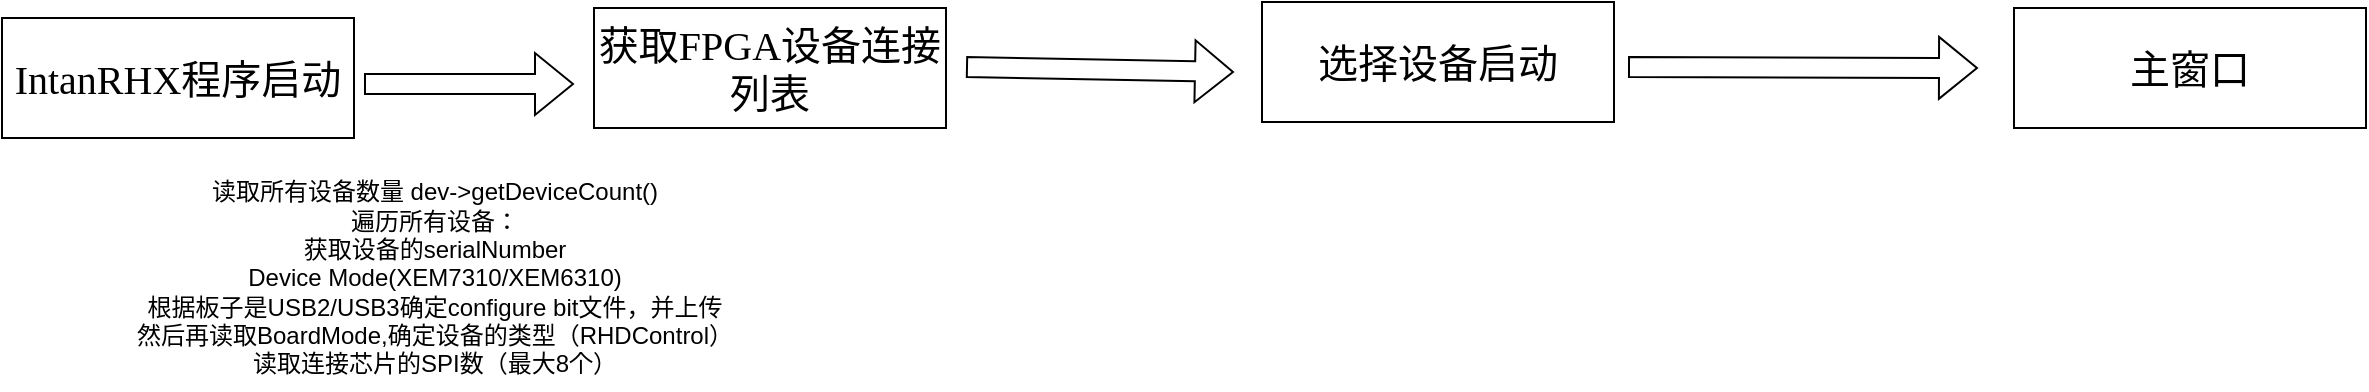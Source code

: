 <mxfile version="21.5.0" type="github">
  <diagram name="第 1 页" id="i18JGJ34kbMfS3A-ol3H">
    <mxGraphModel dx="1834" dy="700" grid="0" gridSize="10" guides="1" tooltips="1" connect="1" arrows="1" fold="1" page="0" pageScale="1" pageWidth="827" pageHeight="1169" math="0" shadow="0">
      <root>
        <mxCell id="0" />
        <mxCell id="1" parent="0" />
        <mxCell id="L6RwBhN4z3n0MRpypiLH-1" value="&lt;font face=&quot;宋体&quot; style=&quot;font-size: 20px;&quot;&gt;IntanRHX程序启动&lt;/font&gt;" style="rounded=0;whiteSpace=wrap;html=1;" vertex="1" parent="1">
          <mxGeometry x="-215" y="99" width="176" height="60" as="geometry" />
        </mxCell>
        <mxCell id="L6RwBhN4z3n0MRpypiLH-2" value="&lt;font face=&quot;宋体&quot; style=&quot;font-size: 20px;&quot;&gt;获取FPGA设备连接列表&lt;/font&gt;" style="rounded=0;whiteSpace=wrap;html=1;" vertex="1" parent="1">
          <mxGeometry x="81" y="94" width="176" height="60" as="geometry" />
        </mxCell>
        <mxCell id="L6RwBhN4z3n0MRpypiLH-3" value="&lt;font face=&quot;宋体&quot; style=&quot;font-size: 20px;&quot;&gt;选择设备启动&lt;/font&gt;" style="rounded=0;whiteSpace=wrap;html=1;" vertex="1" parent="1">
          <mxGeometry x="415" y="91" width="176" height="60" as="geometry" />
        </mxCell>
        <mxCell id="L6RwBhN4z3n0MRpypiLH-4" value="&lt;font face=&quot;宋体&quot;&gt;&lt;span style=&quot;font-size: 20px;&quot;&gt;主窗口&lt;/span&gt;&lt;/font&gt;" style="rounded=0;whiteSpace=wrap;html=1;" vertex="1" parent="1">
          <mxGeometry x="791" y="94" width="176" height="60" as="geometry" />
        </mxCell>
        <mxCell id="L6RwBhN4z3n0MRpypiLH-5" value="" style="shape=flexArrow;endArrow=classic;html=1;rounded=0;" edge="1" parent="1">
          <mxGeometry width="50" height="50" relative="1" as="geometry">
            <mxPoint x="-34" y="132" as="sourcePoint" />
            <mxPoint x="71" y="132" as="targetPoint" />
          </mxGeometry>
        </mxCell>
        <mxCell id="L6RwBhN4z3n0MRpypiLH-6" value="" style="shape=flexArrow;endArrow=classic;html=1;rounded=0;" edge="1" parent="1">
          <mxGeometry width="50" height="50" relative="1" as="geometry">
            <mxPoint x="267" y="123.5" as="sourcePoint" />
            <mxPoint x="401" y="126" as="targetPoint" />
          </mxGeometry>
        </mxCell>
        <mxCell id="L6RwBhN4z3n0MRpypiLH-7" value="" style="shape=flexArrow;endArrow=classic;html=1;rounded=0;" edge="1" parent="1">
          <mxGeometry width="50" height="50" relative="1" as="geometry">
            <mxPoint x="598" y="123.5" as="sourcePoint" />
            <mxPoint x="773" y="124" as="targetPoint" />
          </mxGeometry>
        </mxCell>
        <mxCell id="L6RwBhN4z3n0MRpypiLH-8" value="读取所有设备数量 dev-&amp;gt;getDeviceCount()&lt;br&gt;遍历所有设备：&lt;br&gt;获取设备的serialNumber&lt;br&gt;Device Mode(XEM7310/XEM6310)&lt;br&gt;根据板子是USB2/USB3确定configure bit文件，并上传&lt;br&gt;然后再读取BoardMode,确定设备的类型（RHDControl）&lt;br&gt;读取连接芯片的SPI数（最大8个）&lt;br&gt;" style="text;html=1;align=center;verticalAlign=middle;resizable=0;points=[];autosize=1;strokeColor=none;fillColor=none;" vertex="1" parent="1">
          <mxGeometry x="-157" y="172" width="316" height="113" as="geometry" />
        </mxCell>
      </root>
    </mxGraphModel>
  </diagram>
</mxfile>
